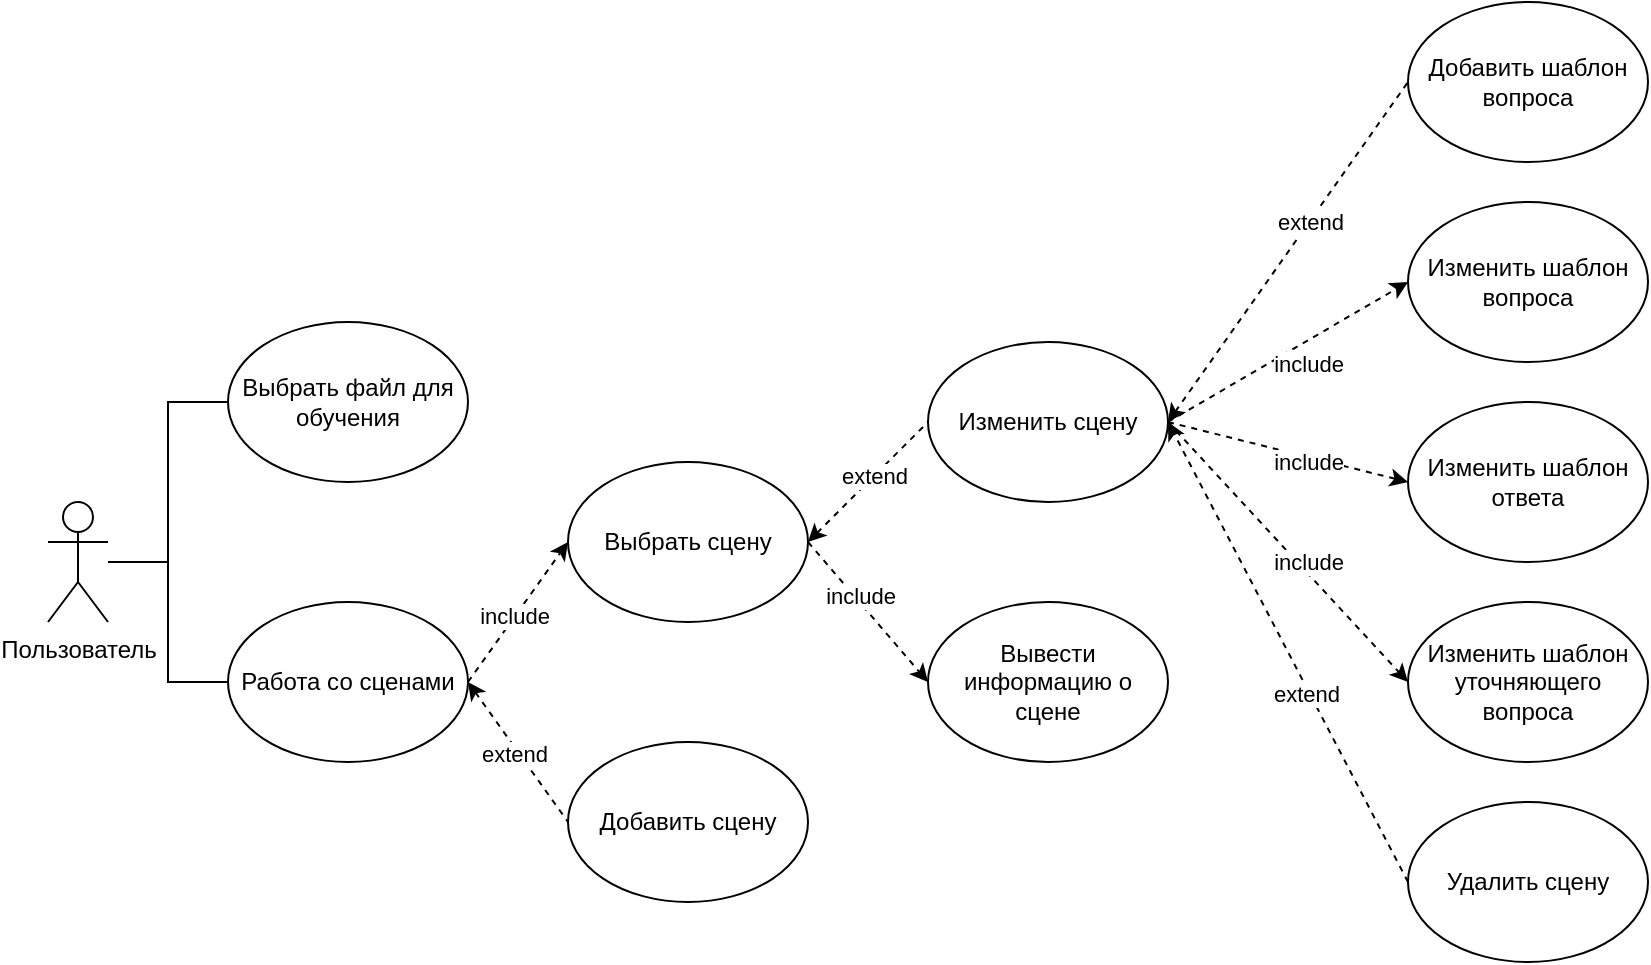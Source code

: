 <mxfile version="22.1.11" type="device">
  <diagram name="Страница — 1" id="FXrzRUmyPskRK_JKff3u">
    <mxGraphModel dx="976" dy="605" grid="1" gridSize="10" guides="1" tooltips="1" connect="1" arrows="1" fold="1" page="1" pageScale="1" pageWidth="827" pageHeight="1169" math="0" shadow="0">
      <root>
        <mxCell id="0" />
        <mxCell id="1" parent="0" />
        <mxCell id="fgAslP-qHTUkV6l5np22-1" value="Пользователь" style="shape=umlActor;verticalLabelPosition=bottom;verticalAlign=top;html=1;outlineConnect=0;" parent="1" vertex="1">
          <mxGeometry x="110" y="280" width="30" height="60" as="geometry" />
        </mxCell>
        <mxCell id="fgAslP-qHTUkV6l5np22-2" value="Выбрать файл для обучения" style="ellipse;whiteSpace=wrap;html=1;" parent="1" vertex="1">
          <mxGeometry x="200" y="190" width="120" height="80" as="geometry" />
        </mxCell>
        <mxCell id="fgAslP-qHTUkV6l5np22-3" value="Работа со сценами" style="ellipse;whiteSpace=wrap;html=1;" parent="1" vertex="1">
          <mxGeometry x="200" y="330" width="120" height="80" as="geometry" />
        </mxCell>
        <mxCell id="fgAslP-qHTUkV6l5np22-4" value="Добавить сцену" style="ellipse;whiteSpace=wrap;html=1;" parent="1" vertex="1">
          <mxGeometry x="370" y="400" width="120" height="80" as="geometry" />
        </mxCell>
        <mxCell id="fgAslP-qHTUkV6l5np22-5" value="Изменить сцену" style="ellipse;whiteSpace=wrap;html=1;" parent="1" vertex="1">
          <mxGeometry x="550" y="200" width="120" height="80" as="geometry" />
        </mxCell>
        <mxCell id="fgAslP-qHTUkV6l5np22-6" value="Выбрать сцену" style="ellipse;whiteSpace=wrap;html=1;" parent="1" vertex="1">
          <mxGeometry x="370" y="260" width="120" height="80" as="geometry" />
        </mxCell>
        <mxCell id="fgAslP-qHTUkV6l5np22-7" value="Вывести информацию о сцене" style="ellipse;whiteSpace=wrap;html=1;" parent="1" vertex="1">
          <mxGeometry x="550" y="330" width="120" height="80" as="geometry" />
        </mxCell>
        <mxCell id="fgAslP-qHTUkV6l5np22-8" value="Изменить шаблон вопроса" style="ellipse;whiteSpace=wrap;html=1;" parent="1" vertex="1">
          <mxGeometry x="790" y="130" width="120" height="80" as="geometry" />
        </mxCell>
        <mxCell id="fgAslP-qHTUkV6l5np22-9" value="Изменить шаблон ответа" style="ellipse;whiteSpace=wrap;html=1;" parent="1" vertex="1">
          <mxGeometry x="790" y="230" width="120" height="80" as="geometry" />
        </mxCell>
        <mxCell id="fgAslP-qHTUkV6l5np22-10" value="Изменить шаблон уточняющего вопроса" style="ellipse;whiteSpace=wrap;html=1;" parent="1" vertex="1">
          <mxGeometry x="790" y="330" width="120" height="80" as="geometry" />
        </mxCell>
        <mxCell id="fgAslP-qHTUkV6l5np22-11" value="Добавить шаблон вопроса" style="ellipse;whiteSpace=wrap;html=1;" parent="1" vertex="1">
          <mxGeometry x="790" y="30" width="120" height="80" as="geometry" />
        </mxCell>
        <mxCell id="fgAslP-qHTUkV6l5np22-13" value="" style="endArrow=none;html=1;rounded=0;entryX=0;entryY=0.5;entryDx=0;entryDy=0;edgeStyle=orthogonalEdgeStyle;" parent="1" source="fgAslP-qHTUkV6l5np22-1" target="fgAslP-qHTUkV6l5np22-2" edge="1">
          <mxGeometry width="50" height="50" relative="1" as="geometry">
            <mxPoint x="540" y="340" as="sourcePoint" />
            <mxPoint x="590" y="290" as="targetPoint" />
          </mxGeometry>
        </mxCell>
        <mxCell id="fgAslP-qHTUkV6l5np22-14" value="" style="endArrow=none;html=1;rounded=0;entryX=0;entryY=0.5;entryDx=0;entryDy=0;edgeStyle=orthogonalEdgeStyle;" parent="1" source="fgAslP-qHTUkV6l5np22-1" target="fgAslP-qHTUkV6l5np22-3" edge="1">
          <mxGeometry width="50" height="50" relative="1" as="geometry">
            <mxPoint x="540" y="340" as="sourcePoint" />
            <mxPoint x="590" y="290" as="targetPoint" />
          </mxGeometry>
        </mxCell>
        <mxCell id="fgAslP-qHTUkV6l5np22-15" value="" style="endArrow=classic;html=1;rounded=0;exitX=1;exitY=0.5;exitDx=0;exitDy=0;entryX=0;entryY=0.5;entryDx=0;entryDy=0;dashed=1;" parent="1" source="fgAslP-qHTUkV6l5np22-3" target="fgAslP-qHTUkV6l5np22-6" edge="1">
          <mxGeometry width="50" height="50" relative="1" as="geometry">
            <mxPoint x="540" y="340" as="sourcePoint" />
            <mxPoint x="590" y="290" as="targetPoint" />
          </mxGeometry>
        </mxCell>
        <mxCell id="fgAslP-qHTUkV6l5np22-30" value="include" style="edgeLabel;html=1;align=center;verticalAlign=middle;resizable=0;points=[];" parent="fgAslP-qHTUkV6l5np22-15" vertex="1" connectable="0">
          <mxGeometry x="-0.062" y="1" relative="1" as="geometry">
            <mxPoint as="offset" />
          </mxGeometry>
        </mxCell>
        <mxCell id="fgAslP-qHTUkV6l5np22-16" value="" style="endArrow=none;html=1;rounded=0;exitX=1;exitY=0.5;exitDx=0;exitDy=0;entryX=0;entryY=0.5;entryDx=0;entryDy=0;dashed=1;startArrow=classic;startFill=1;endFill=0;" parent="1" source="fgAslP-qHTUkV6l5np22-3" target="fgAslP-qHTUkV6l5np22-4" edge="1">
          <mxGeometry width="50" height="50" relative="1" as="geometry">
            <mxPoint x="540" y="340" as="sourcePoint" />
            <mxPoint x="590" y="290" as="targetPoint" />
          </mxGeometry>
        </mxCell>
        <mxCell id="fgAslP-qHTUkV6l5np22-31" value="extend" style="edgeLabel;html=1;align=center;verticalAlign=middle;resizable=0;points=[];" parent="fgAslP-qHTUkV6l5np22-16" vertex="1" connectable="0">
          <mxGeometry x="-0.008" y="-2" relative="1" as="geometry">
            <mxPoint as="offset" />
          </mxGeometry>
        </mxCell>
        <mxCell id="fgAslP-qHTUkV6l5np22-17" value="" style="endArrow=none;html=1;rounded=0;exitX=1;exitY=0.5;exitDx=0;exitDy=0;entryX=0;entryY=0.5;entryDx=0;entryDy=0;dashed=1;startArrow=classic;startFill=1;endFill=0;" parent="1" source="fgAslP-qHTUkV6l5np22-6" target="fgAslP-qHTUkV6l5np22-5" edge="1">
          <mxGeometry width="50" height="50" relative="1" as="geometry">
            <mxPoint x="540" y="340" as="sourcePoint" />
            <mxPoint x="590" y="290" as="targetPoint" />
          </mxGeometry>
        </mxCell>
        <mxCell id="fgAslP-qHTUkV6l5np22-32" value="extend" style="edgeLabel;html=1;align=center;verticalAlign=middle;resizable=0;points=[];" parent="fgAslP-qHTUkV6l5np22-17" vertex="1" connectable="0">
          <mxGeometry x="0.092" relative="1" as="geometry">
            <mxPoint as="offset" />
          </mxGeometry>
        </mxCell>
        <mxCell id="fgAslP-qHTUkV6l5np22-18" value="" style="endArrow=classic;html=1;rounded=0;exitX=1;exitY=0.5;exitDx=0;exitDy=0;entryX=0;entryY=0.5;entryDx=0;entryDy=0;dashed=1;" parent="1" source="fgAslP-qHTUkV6l5np22-6" target="fgAslP-qHTUkV6l5np22-7" edge="1">
          <mxGeometry width="50" height="50" relative="1" as="geometry">
            <mxPoint x="540" y="340" as="sourcePoint" />
            <mxPoint x="590" y="290" as="targetPoint" />
          </mxGeometry>
        </mxCell>
        <mxCell id="fgAslP-qHTUkV6l5np22-33" value="include" style="edgeLabel;html=1;align=center;verticalAlign=middle;resizable=0;points=[];" parent="fgAslP-qHTUkV6l5np22-18" vertex="1" connectable="0">
          <mxGeometry x="-0.187" y="2" relative="1" as="geometry">
            <mxPoint as="offset" />
          </mxGeometry>
        </mxCell>
        <mxCell id="fgAslP-qHTUkV6l5np22-19" value="" style="endArrow=none;html=1;rounded=0;exitX=1;exitY=0.5;exitDx=0;exitDy=0;entryX=0;entryY=0.5;entryDx=0;entryDy=0;dashed=1;startArrow=classic;startFill=1;endFill=0;" parent="1" source="fgAslP-qHTUkV6l5np22-5" target="fgAslP-qHTUkV6l5np22-11" edge="1">
          <mxGeometry width="50" height="50" relative="1" as="geometry">
            <mxPoint x="540" y="340" as="sourcePoint" />
            <mxPoint x="590" y="290" as="targetPoint" />
          </mxGeometry>
        </mxCell>
        <mxCell id="fgAslP-qHTUkV6l5np22-34" value="extend" style="edgeLabel;html=1;align=center;verticalAlign=middle;resizable=0;points=[];" parent="fgAslP-qHTUkV6l5np22-19" vertex="1" connectable="0">
          <mxGeometry x="0.17" y="3" relative="1" as="geometry">
            <mxPoint x="3" y="1" as="offset" />
          </mxGeometry>
        </mxCell>
        <mxCell id="fgAslP-qHTUkV6l5np22-20" value="" style="endArrow=classic;html=1;rounded=0;exitX=1;exitY=0.5;exitDx=0;exitDy=0;entryX=0;entryY=0.5;entryDx=0;entryDy=0;dashed=1;" parent="1" source="fgAslP-qHTUkV6l5np22-5" target="fgAslP-qHTUkV6l5np22-8" edge="1">
          <mxGeometry width="50" height="50" relative="1" as="geometry">
            <mxPoint x="540" y="340" as="sourcePoint" />
            <mxPoint x="590" y="290" as="targetPoint" />
          </mxGeometry>
        </mxCell>
        <mxCell id="fgAslP-qHTUkV6l5np22-35" value="include" style="edgeLabel;html=1;align=center;verticalAlign=middle;resizable=0;points=[];" parent="fgAslP-qHTUkV6l5np22-20" vertex="1" connectable="0">
          <mxGeometry x="0.22" y="1" relative="1" as="geometry">
            <mxPoint x="-3" y="14" as="offset" />
          </mxGeometry>
        </mxCell>
        <mxCell id="fgAslP-qHTUkV6l5np22-21" value="" style="endArrow=classic;html=1;rounded=0;exitX=1;exitY=0.5;exitDx=0;exitDy=0;entryX=0;entryY=0.5;entryDx=0;entryDy=0;dashed=1;" parent="1" source="fgAslP-qHTUkV6l5np22-5" target="fgAslP-qHTUkV6l5np22-9" edge="1">
          <mxGeometry width="50" height="50" relative="1" as="geometry">
            <mxPoint x="540" y="340" as="sourcePoint" />
            <mxPoint x="590" y="290" as="targetPoint" />
          </mxGeometry>
        </mxCell>
        <mxCell id="fgAslP-qHTUkV6l5np22-36" value="include" style="edgeLabel;html=1;align=center;verticalAlign=middle;resizable=0;points=[];" parent="fgAslP-qHTUkV6l5np22-21" vertex="1" connectable="0">
          <mxGeometry x="0.009" y="-3" relative="1" as="geometry">
            <mxPoint x="10" y="2" as="offset" />
          </mxGeometry>
        </mxCell>
        <mxCell id="fgAslP-qHTUkV6l5np22-22" value="" style="endArrow=classic;html=1;rounded=0;exitX=1;exitY=0.5;exitDx=0;exitDy=0;entryX=0;entryY=0.5;entryDx=0;entryDy=0;dashed=1;" parent="1" source="fgAslP-qHTUkV6l5np22-5" target="fgAslP-qHTUkV6l5np22-10" edge="1">
          <mxGeometry width="50" height="50" relative="1" as="geometry">
            <mxPoint x="540" y="340" as="sourcePoint" />
            <mxPoint x="590" y="290" as="targetPoint" />
          </mxGeometry>
        </mxCell>
        <mxCell id="fgAslP-qHTUkV6l5np22-37" value="include" style="edgeLabel;html=1;align=center;verticalAlign=middle;resizable=0;points=[];" parent="fgAslP-qHTUkV6l5np22-22" vertex="1" connectable="0">
          <mxGeometry x="-0.056" y="-4" relative="1" as="geometry">
            <mxPoint x="16" y="6" as="offset" />
          </mxGeometry>
        </mxCell>
        <mxCell id="PCdT2Hh4muCxtC6i-dE2-1" value="Удалить сцену" style="ellipse;whiteSpace=wrap;html=1;" vertex="1" parent="1">
          <mxGeometry x="790" y="430" width="120" height="80" as="geometry" />
        </mxCell>
        <mxCell id="PCdT2Hh4muCxtC6i-dE2-2" value="" style="endArrow=classic;html=1;rounded=0;exitX=0;exitY=0.5;exitDx=0;exitDy=0;entryX=1;entryY=0.5;entryDx=0;entryDy=0;dashed=1;" edge="1" parent="1" source="PCdT2Hh4muCxtC6i-dE2-1" target="fgAslP-qHTUkV6l5np22-5">
          <mxGeometry width="50" height="50" relative="1" as="geometry">
            <mxPoint x="690" y="340" as="sourcePoint" />
            <mxPoint x="740" y="290" as="targetPoint" />
          </mxGeometry>
        </mxCell>
        <mxCell id="PCdT2Hh4muCxtC6i-dE2-3" value="extend" style="edgeLabel;html=1;align=center;verticalAlign=middle;resizable=0;points=[];" vertex="1" connectable="0" parent="PCdT2Hh4muCxtC6i-dE2-2">
          <mxGeometry x="-0.173" y="2" relative="1" as="geometry">
            <mxPoint as="offset" />
          </mxGeometry>
        </mxCell>
      </root>
    </mxGraphModel>
  </diagram>
</mxfile>
